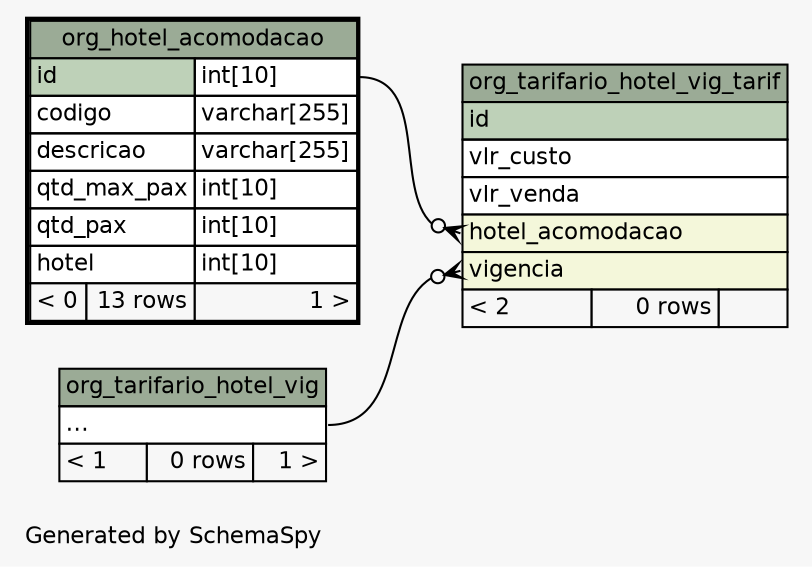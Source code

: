 // dot 2.38.0 on Windows 10 10.0
// SchemaSpy rev 590
digraph "twoDegreesRelationshipsDiagram" {
  graph [
    rankdir="RL"
    bgcolor="#f7f7f7"
    label="\nGenerated by SchemaSpy"
    labeljust="l"
    nodesep="0.18"
    ranksep="0.46"
    fontname="Helvetica"
    fontsize="11"
  ];
  node [
    fontname="Helvetica"
    fontsize="11"
    shape="plaintext"
  ];
  edge [
    arrowsize="0.8"
  ];
  "org_tarifario_hotel_vig_tarif":"hotel_acomodacao":w -> "org_hotel_acomodacao":"id.type":e [arrowhead=none dir=back arrowtail=crowodot];
  "org_tarifario_hotel_vig_tarif":"vigencia":w -> "org_tarifario_hotel_vig":"elipses":e [arrowhead=none dir=back arrowtail=crowodot];
  "org_hotel_acomodacao" [
    label=<
    <TABLE BORDER="2" CELLBORDER="1" CELLSPACING="0" BGCOLOR="#ffffff">
      <TR><TD COLSPAN="3" BGCOLOR="#9bab96" ALIGN="CENTER">org_hotel_acomodacao</TD></TR>
      <TR><TD PORT="id" COLSPAN="2" BGCOLOR="#bed1b8" ALIGN="LEFT">id</TD><TD PORT="id.type" ALIGN="LEFT">int[10]</TD></TR>
      <TR><TD PORT="codigo" COLSPAN="2" ALIGN="LEFT">codigo</TD><TD PORT="codigo.type" ALIGN="LEFT">varchar[255]</TD></TR>
      <TR><TD PORT="descricao" COLSPAN="2" ALIGN="LEFT">descricao</TD><TD PORT="descricao.type" ALIGN="LEFT">varchar[255]</TD></TR>
      <TR><TD PORT="qtd_max_pax" COLSPAN="2" ALIGN="LEFT">qtd_max_pax</TD><TD PORT="qtd_max_pax.type" ALIGN="LEFT">int[10]</TD></TR>
      <TR><TD PORT="qtd_pax" COLSPAN="2" ALIGN="LEFT">qtd_pax</TD><TD PORT="qtd_pax.type" ALIGN="LEFT">int[10]</TD></TR>
      <TR><TD PORT="hotel" COLSPAN="2" ALIGN="LEFT">hotel</TD><TD PORT="hotel.type" ALIGN="LEFT">int[10]</TD></TR>
      <TR><TD ALIGN="LEFT" BGCOLOR="#f7f7f7">&lt; 0</TD><TD ALIGN="RIGHT" BGCOLOR="#f7f7f7">13 rows</TD><TD ALIGN="RIGHT" BGCOLOR="#f7f7f7">1 &gt;</TD></TR>
    </TABLE>>
    URL="org_hotel_acomodacao.html"
    tooltip="org_hotel_acomodacao"
  ];
  "org_tarifario_hotel_vig" [
    label=<
    <TABLE BORDER="0" CELLBORDER="1" CELLSPACING="0" BGCOLOR="#ffffff">
      <TR><TD COLSPAN="3" BGCOLOR="#9bab96" ALIGN="CENTER">org_tarifario_hotel_vig</TD></TR>
      <TR><TD PORT="elipses" COLSPAN="3" ALIGN="LEFT">...</TD></TR>
      <TR><TD ALIGN="LEFT" BGCOLOR="#f7f7f7">&lt; 1</TD><TD ALIGN="RIGHT" BGCOLOR="#f7f7f7">0 rows</TD><TD ALIGN="RIGHT" BGCOLOR="#f7f7f7">1 &gt;</TD></TR>
    </TABLE>>
    URL="org_tarifario_hotel_vig.html"
    tooltip="org_tarifario_hotel_vig"
  ];
  "org_tarifario_hotel_vig_tarif" [
    label=<
    <TABLE BORDER="0" CELLBORDER="1" CELLSPACING="0" BGCOLOR="#ffffff">
      <TR><TD COLSPAN="3" BGCOLOR="#9bab96" ALIGN="CENTER">org_tarifario_hotel_vig_tarif</TD></TR>
      <TR><TD PORT="id" COLSPAN="3" BGCOLOR="#bed1b8" ALIGN="LEFT">id</TD></TR>
      <TR><TD PORT="vlr_custo" COLSPAN="3" ALIGN="LEFT">vlr_custo</TD></TR>
      <TR><TD PORT="vlr_venda" COLSPAN="3" ALIGN="LEFT">vlr_venda</TD></TR>
      <TR><TD PORT="hotel_acomodacao" COLSPAN="3" BGCOLOR="#f4f7da" ALIGN="LEFT">hotel_acomodacao</TD></TR>
      <TR><TD PORT="vigencia" COLSPAN="3" BGCOLOR="#f4f7da" ALIGN="LEFT">vigencia</TD></TR>
      <TR><TD ALIGN="LEFT" BGCOLOR="#f7f7f7">&lt; 2</TD><TD ALIGN="RIGHT" BGCOLOR="#f7f7f7">0 rows</TD><TD ALIGN="RIGHT" BGCOLOR="#f7f7f7">  </TD></TR>
    </TABLE>>
    URL="org_tarifario_hotel_vig_tarif.html"
    tooltip="org_tarifario_hotel_vig_tarif"
  ];
}
